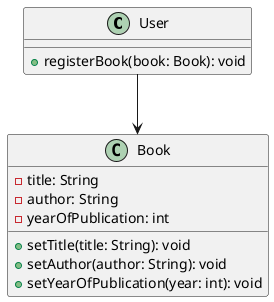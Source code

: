 @startuml
class User {
    + registerBook(book: Book): void
}

class Book {
    - title: String
    - author: String
    - yearOfPublication: int
    + setTitle(title: String): void
    + setAuthor(author: String): void
    + setYearOfPublication(year: int): void
}

User --> Book
@enduml